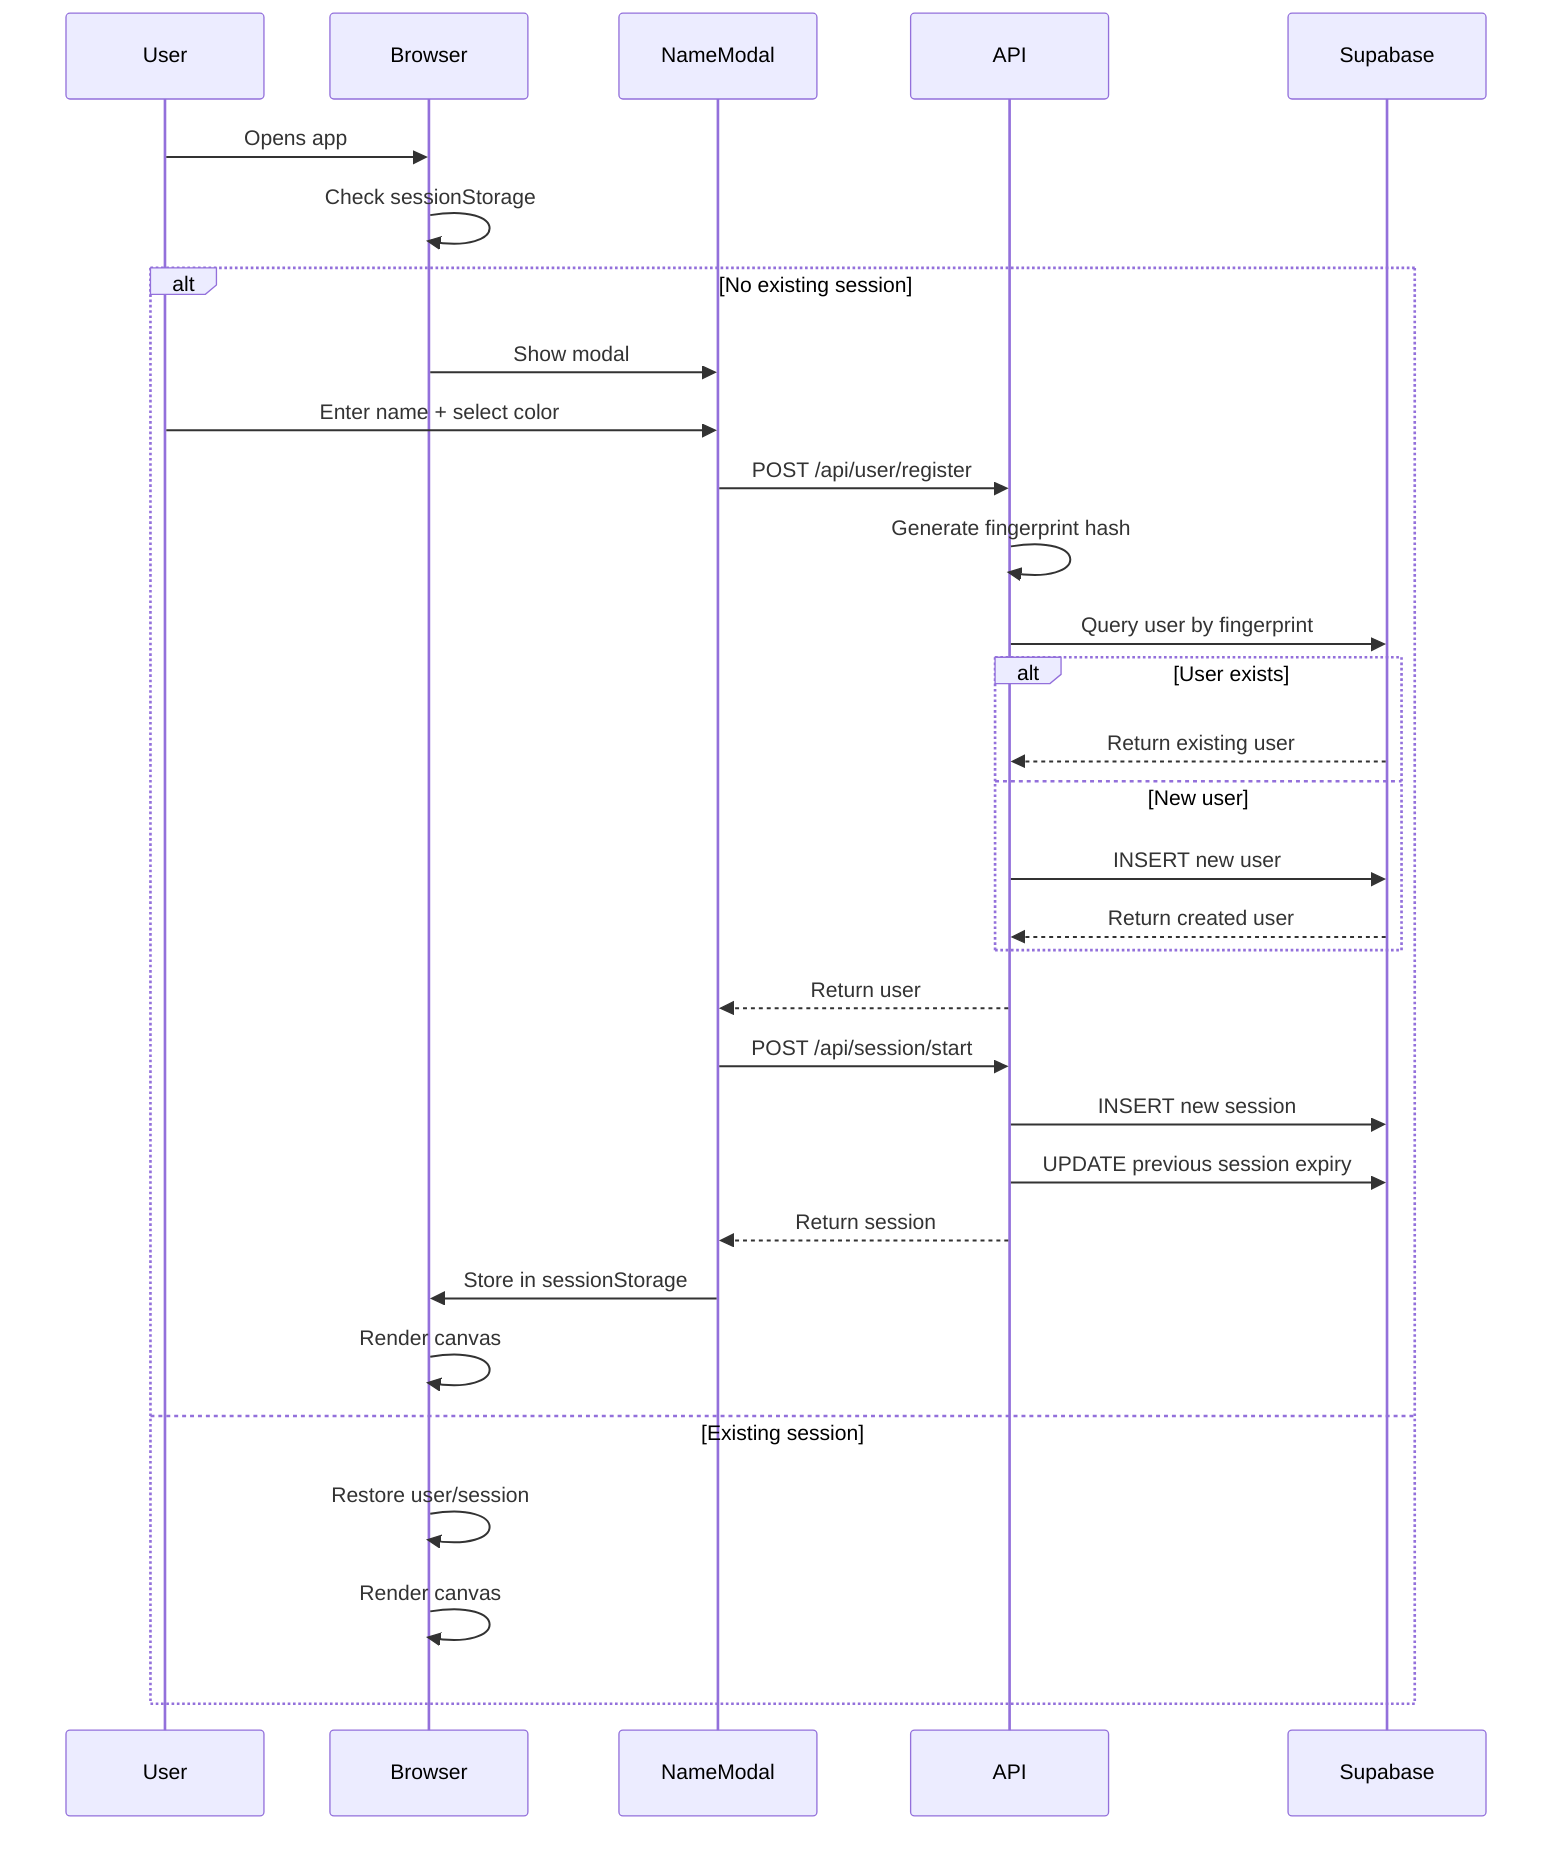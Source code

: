 sequenceDiagram
    participant User
    participant Browser
    participant NameModal
    participant API
    participant Supabase

    User->>Browser: Opens app
    Browser->>Browser: Check sessionStorage
    alt No existing session
        Browser->>NameModal: Show modal
        User->>NameModal: Enter name + select color
        NameModal->>API: POST /api/user/register
        API->>API: Generate fingerprint hash
        API->>Supabase: Query user by fingerprint
        alt User exists
            Supabase-->>API: Return existing user
        else New user
            API->>Supabase: INSERT new user
            Supabase-->>API: Return created user
        end
        API-->>NameModal: Return user
        NameModal->>API: POST /api/session/start
        API->>Supabase: INSERT new session
        API->>Supabase: UPDATE previous session expiry
        API-->>NameModal: Return session
        NameModal->>Browser: Store in sessionStorage
        Browser->>Browser: Render canvas
    else Existing session
        Browser->>Browser: Restore user/session
        Browser->>Browser: Render canvas
    end